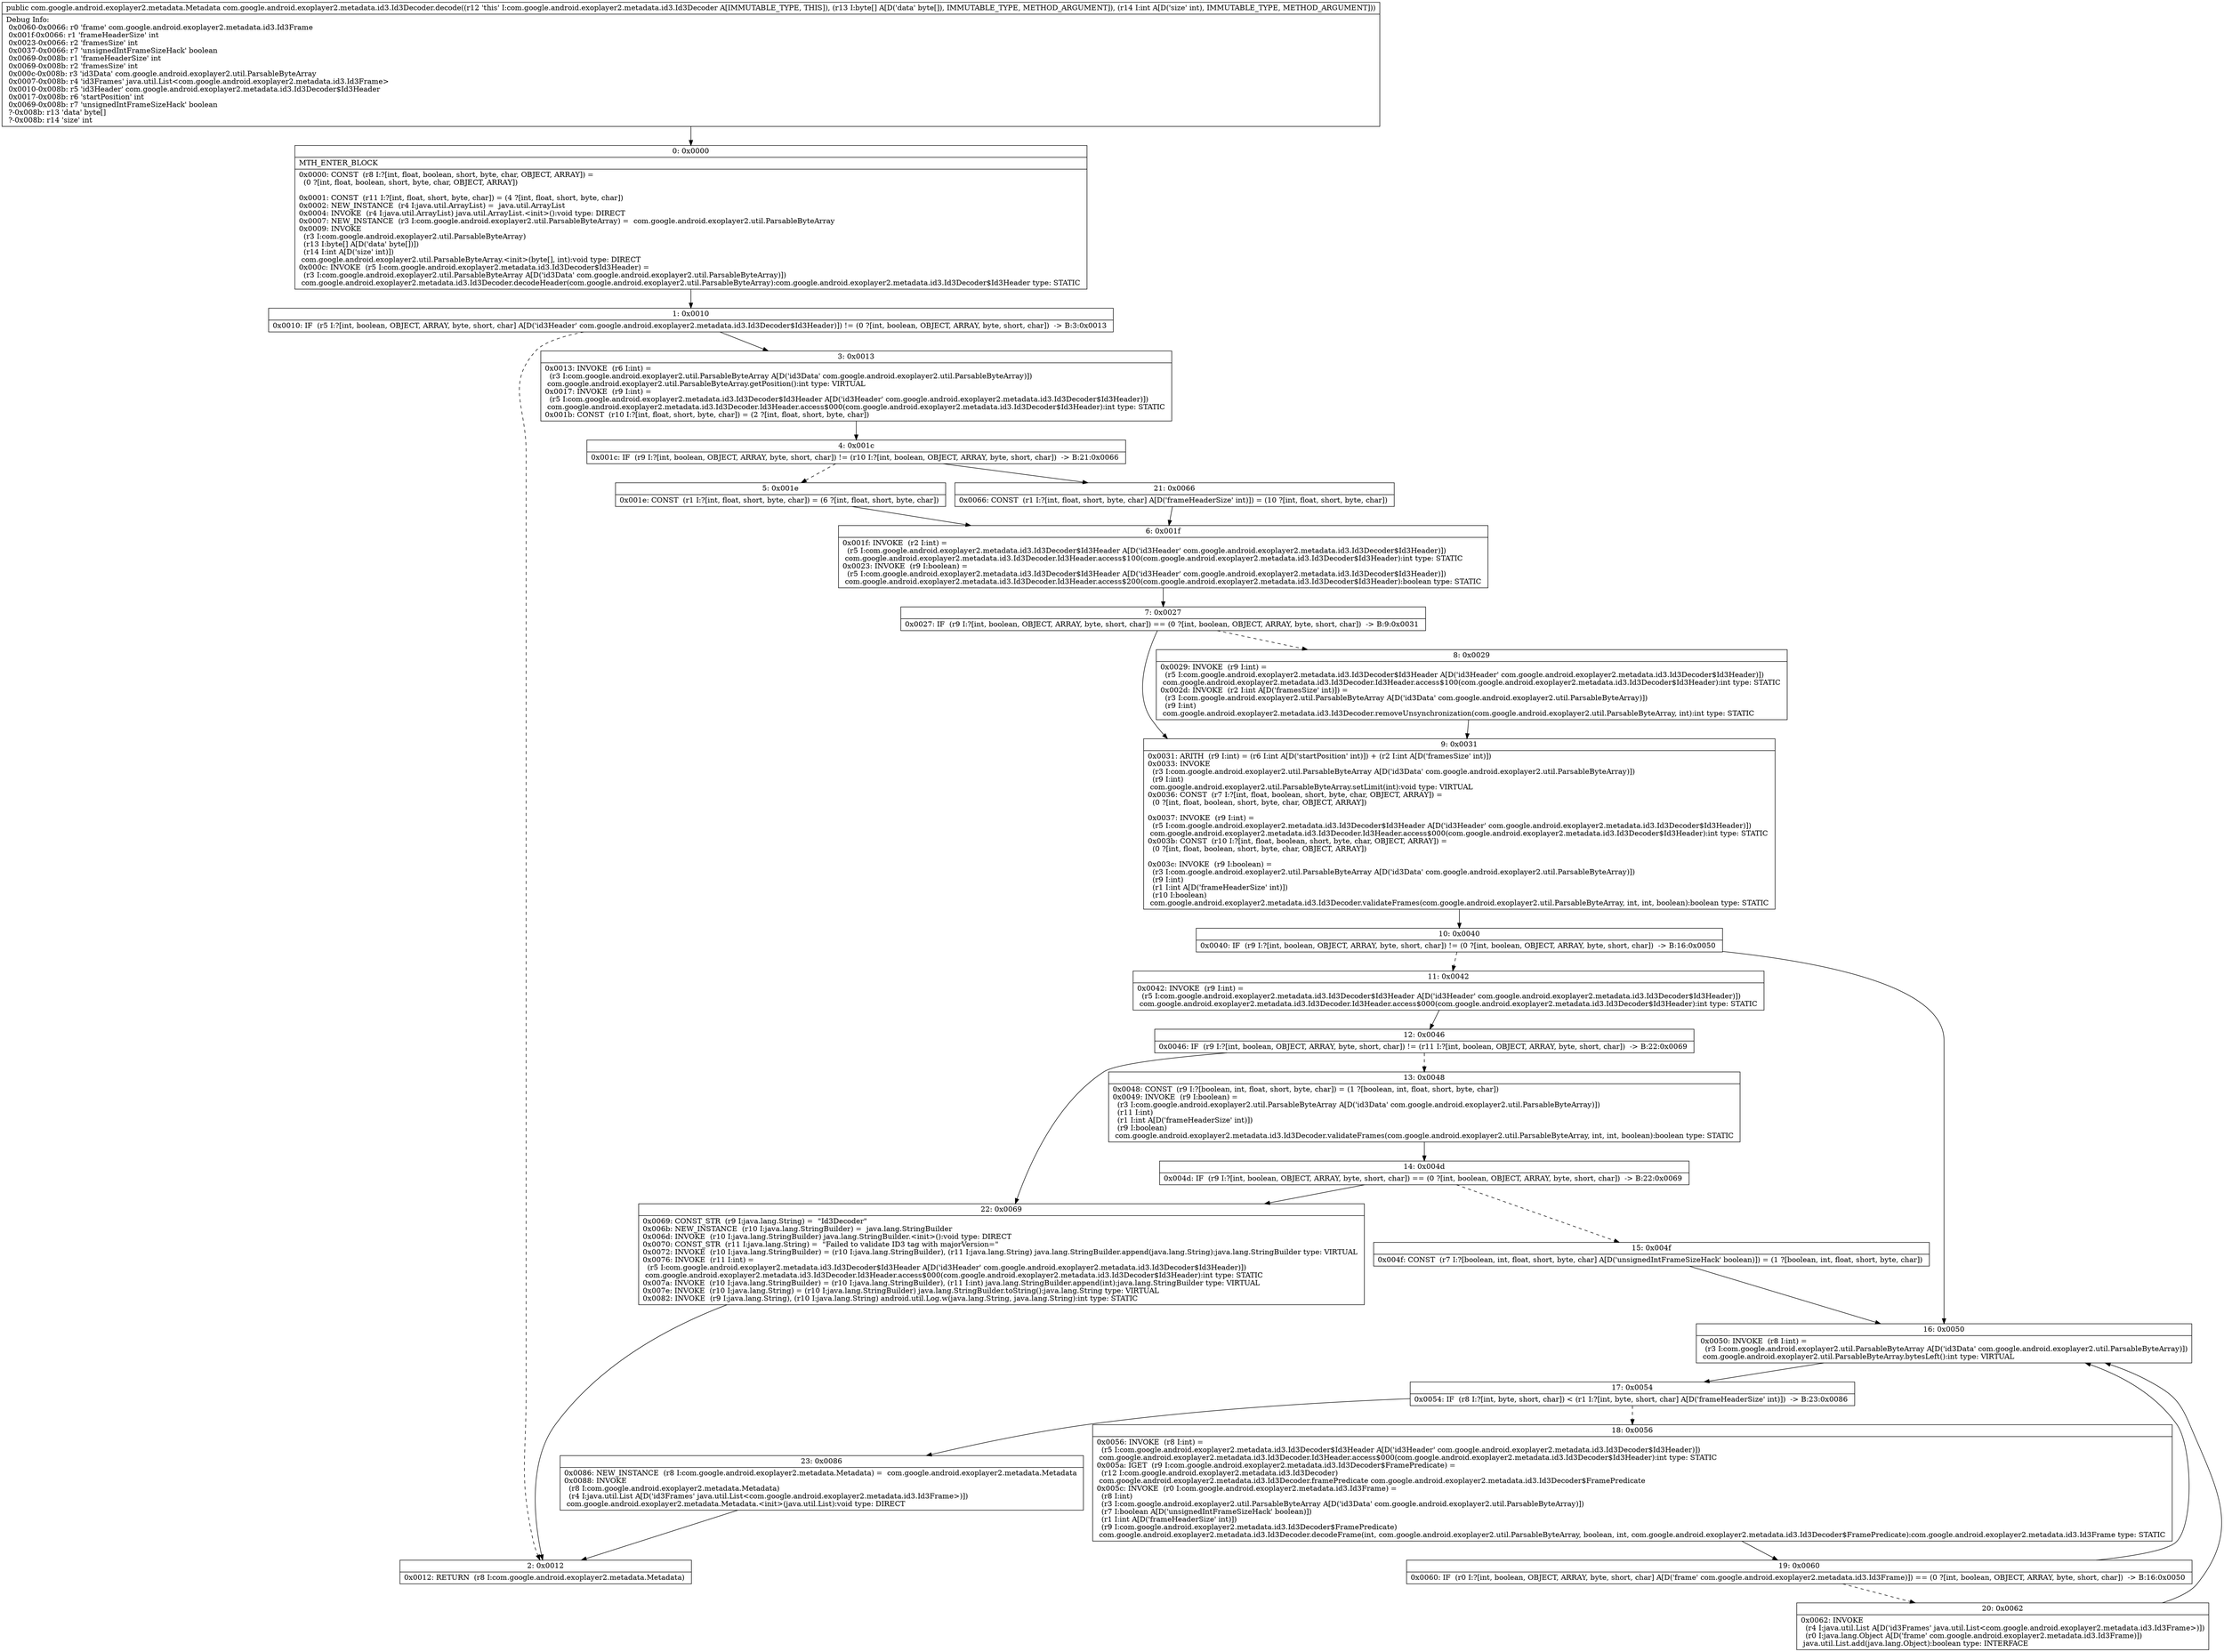 digraph "CFG forcom.google.android.exoplayer2.metadata.id3.Id3Decoder.decode([BI)Lcom\/google\/android\/exoplayer2\/metadata\/Metadata;" {
Node_0 [shape=record,label="{0\:\ 0x0000|MTH_ENTER_BLOCK\l|0x0000: CONST  (r8 I:?[int, float, boolean, short, byte, char, OBJECT, ARRAY]) = \l  (0 ?[int, float, boolean, short, byte, char, OBJECT, ARRAY])\l \l0x0001: CONST  (r11 I:?[int, float, short, byte, char]) = (4 ?[int, float, short, byte, char]) \l0x0002: NEW_INSTANCE  (r4 I:java.util.ArrayList) =  java.util.ArrayList \l0x0004: INVOKE  (r4 I:java.util.ArrayList) java.util.ArrayList.\<init\>():void type: DIRECT \l0x0007: NEW_INSTANCE  (r3 I:com.google.android.exoplayer2.util.ParsableByteArray) =  com.google.android.exoplayer2.util.ParsableByteArray \l0x0009: INVOKE  \l  (r3 I:com.google.android.exoplayer2.util.ParsableByteArray)\l  (r13 I:byte[] A[D('data' byte[])])\l  (r14 I:int A[D('size' int)])\l com.google.android.exoplayer2.util.ParsableByteArray.\<init\>(byte[], int):void type: DIRECT \l0x000c: INVOKE  (r5 I:com.google.android.exoplayer2.metadata.id3.Id3Decoder$Id3Header) = \l  (r3 I:com.google.android.exoplayer2.util.ParsableByteArray A[D('id3Data' com.google.android.exoplayer2.util.ParsableByteArray)])\l com.google.android.exoplayer2.metadata.id3.Id3Decoder.decodeHeader(com.google.android.exoplayer2.util.ParsableByteArray):com.google.android.exoplayer2.metadata.id3.Id3Decoder$Id3Header type: STATIC \l}"];
Node_1 [shape=record,label="{1\:\ 0x0010|0x0010: IF  (r5 I:?[int, boolean, OBJECT, ARRAY, byte, short, char] A[D('id3Header' com.google.android.exoplayer2.metadata.id3.Id3Decoder$Id3Header)]) != (0 ?[int, boolean, OBJECT, ARRAY, byte, short, char])  \-\> B:3:0x0013 \l}"];
Node_2 [shape=record,label="{2\:\ 0x0012|0x0012: RETURN  (r8 I:com.google.android.exoplayer2.metadata.Metadata) \l}"];
Node_3 [shape=record,label="{3\:\ 0x0013|0x0013: INVOKE  (r6 I:int) = \l  (r3 I:com.google.android.exoplayer2.util.ParsableByteArray A[D('id3Data' com.google.android.exoplayer2.util.ParsableByteArray)])\l com.google.android.exoplayer2.util.ParsableByteArray.getPosition():int type: VIRTUAL \l0x0017: INVOKE  (r9 I:int) = \l  (r5 I:com.google.android.exoplayer2.metadata.id3.Id3Decoder$Id3Header A[D('id3Header' com.google.android.exoplayer2.metadata.id3.Id3Decoder$Id3Header)])\l com.google.android.exoplayer2.metadata.id3.Id3Decoder.Id3Header.access$000(com.google.android.exoplayer2.metadata.id3.Id3Decoder$Id3Header):int type: STATIC \l0x001b: CONST  (r10 I:?[int, float, short, byte, char]) = (2 ?[int, float, short, byte, char]) \l}"];
Node_4 [shape=record,label="{4\:\ 0x001c|0x001c: IF  (r9 I:?[int, boolean, OBJECT, ARRAY, byte, short, char]) != (r10 I:?[int, boolean, OBJECT, ARRAY, byte, short, char])  \-\> B:21:0x0066 \l}"];
Node_5 [shape=record,label="{5\:\ 0x001e|0x001e: CONST  (r1 I:?[int, float, short, byte, char]) = (6 ?[int, float, short, byte, char]) \l}"];
Node_6 [shape=record,label="{6\:\ 0x001f|0x001f: INVOKE  (r2 I:int) = \l  (r5 I:com.google.android.exoplayer2.metadata.id3.Id3Decoder$Id3Header A[D('id3Header' com.google.android.exoplayer2.metadata.id3.Id3Decoder$Id3Header)])\l com.google.android.exoplayer2.metadata.id3.Id3Decoder.Id3Header.access$100(com.google.android.exoplayer2.metadata.id3.Id3Decoder$Id3Header):int type: STATIC \l0x0023: INVOKE  (r9 I:boolean) = \l  (r5 I:com.google.android.exoplayer2.metadata.id3.Id3Decoder$Id3Header A[D('id3Header' com.google.android.exoplayer2.metadata.id3.Id3Decoder$Id3Header)])\l com.google.android.exoplayer2.metadata.id3.Id3Decoder.Id3Header.access$200(com.google.android.exoplayer2.metadata.id3.Id3Decoder$Id3Header):boolean type: STATIC \l}"];
Node_7 [shape=record,label="{7\:\ 0x0027|0x0027: IF  (r9 I:?[int, boolean, OBJECT, ARRAY, byte, short, char]) == (0 ?[int, boolean, OBJECT, ARRAY, byte, short, char])  \-\> B:9:0x0031 \l}"];
Node_8 [shape=record,label="{8\:\ 0x0029|0x0029: INVOKE  (r9 I:int) = \l  (r5 I:com.google.android.exoplayer2.metadata.id3.Id3Decoder$Id3Header A[D('id3Header' com.google.android.exoplayer2.metadata.id3.Id3Decoder$Id3Header)])\l com.google.android.exoplayer2.metadata.id3.Id3Decoder.Id3Header.access$100(com.google.android.exoplayer2.metadata.id3.Id3Decoder$Id3Header):int type: STATIC \l0x002d: INVOKE  (r2 I:int A[D('framesSize' int)]) = \l  (r3 I:com.google.android.exoplayer2.util.ParsableByteArray A[D('id3Data' com.google.android.exoplayer2.util.ParsableByteArray)])\l  (r9 I:int)\l com.google.android.exoplayer2.metadata.id3.Id3Decoder.removeUnsynchronization(com.google.android.exoplayer2.util.ParsableByteArray, int):int type: STATIC \l}"];
Node_9 [shape=record,label="{9\:\ 0x0031|0x0031: ARITH  (r9 I:int) = (r6 I:int A[D('startPosition' int)]) + (r2 I:int A[D('framesSize' int)]) \l0x0033: INVOKE  \l  (r3 I:com.google.android.exoplayer2.util.ParsableByteArray A[D('id3Data' com.google.android.exoplayer2.util.ParsableByteArray)])\l  (r9 I:int)\l com.google.android.exoplayer2.util.ParsableByteArray.setLimit(int):void type: VIRTUAL \l0x0036: CONST  (r7 I:?[int, float, boolean, short, byte, char, OBJECT, ARRAY]) = \l  (0 ?[int, float, boolean, short, byte, char, OBJECT, ARRAY])\l \l0x0037: INVOKE  (r9 I:int) = \l  (r5 I:com.google.android.exoplayer2.metadata.id3.Id3Decoder$Id3Header A[D('id3Header' com.google.android.exoplayer2.metadata.id3.Id3Decoder$Id3Header)])\l com.google.android.exoplayer2.metadata.id3.Id3Decoder.Id3Header.access$000(com.google.android.exoplayer2.metadata.id3.Id3Decoder$Id3Header):int type: STATIC \l0x003b: CONST  (r10 I:?[int, float, boolean, short, byte, char, OBJECT, ARRAY]) = \l  (0 ?[int, float, boolean, short, byte, char, OBJECT, ARRAY])\l \l0x003c: INVOKE  (r9 I:boolean) = \l  (r3 I:com.google.android.exoplayer2.util.ParsableByteArray A[D('id3Data' com.google.android.exoplayer2.util.ParsableByteArray)])\l  (r9 I:int)\l  (r1 I:int A[D('frameHeaderSize' int)])\l  (r10 I:boolean)\l com.google.android.exoplayer2.metadata.id3.Id3Decoder.validateFrames(com.google.android.exoplayer2.util.ParsableByteArray, int, int, boolean):boolean type: STATIC \l}"];
Node_10 [shape=record,label="{10\:\ 0x0040|0x0040: IF  (r9 I:?[int, boolean, OBJECT, ARRAY, byte, short, char]) != (0 ?[int, boolean, OBJECT, ARRAY, byte, short, char])  \-\> B:16:0x0050 \l}"];
Node_11 [shape=record,label="{11\:\ 0x0042|0x0042: INVOKE  (r9 I:int) = \l  (r5 I:com.google.android.exoplayer2.metadata.id3.Id3Decoder$Id3Header A[D('id3Header' com.google.android.exoplayer2.metadata.id3.Id3Decoder$Id3Header)])\l com.google.android.exoplayer2.metadata.id3.Id3Decoder.Id3Header.access$000(com.google.android.exoplayer2.metadata.id3.Id3Decoder$Id3Header):int type: STATIC \l}"];
Node_12 [shape=record,label="{12\:\ 0x0046|0x0046: IF  (r9 I:?[int, boolean, OBJECT, ARRAY, byte, short, char]) != (r11 I:?[int, boolean, OBJECT, ARRAY, byte, short, char])  \-\> B:22:0x0069 \l}"];
Node_13 [shape=record,label="{13\:\ 0x0048|0x0048: CONST  (r9 I:?[boolean, int, float, short, byte, char]) = (1 ?[boolean, int, float, short, byte, char]) \l0x0049: INVOKE  (r9 I:boolean) = \l  (r3 I:com.google.android.exoplayer2.util.ParsableByteArray A[D('id3Data' com.google.android.exoplayer2.util.ParsableByteArray)])\l  (r11 I:int)\l  (r1 I:int A[D('frameHeaderSize' int)])\l  (r9 I:boolean)\l com.google.android.exoplayer2.metadata.id3.Id3Decoder.validateFrames(com.google.android.exoplayer2.util.ParsableByteArray, int, int, boolean):boolean type: STATIC \l}"];
Node_14 [shape=record,label="{14\:\ 0x004d|0x004d: IF  (r9 I:?[int, boolean, OBJECT, ARRAY, byte, short, char]) == (0 ?[int, boolean, OBJECT, ARRAY, byte, short, char])  \-\> B:22:0x0069 \l}"];
Node_15 [shape=record,label="{15\:\ 0x004f|0x004f: CONST  (r7 I:?[boolean, int, float, short, byte, char] A[D('unsignedIntFrameSizeHack' boolean)]) = (1 ?[boolean, int, float, short, byte, char]) \l}"];
Node_16 [shape=record,label="{16\:\ 0x0050|0x0050: INVOKE  (r8 I:int) = \l  (r3 I:com.google.android.exoplayer2.util.ParsableByteArray A[D('id3Data' com.google.android.exoplayer2.util.ParsableByteArray)])\l com.google.android.exoplayer2.util.ParsableByteArray.bytesLeft():int type: VIRTUAL \l}"];
Node_17 [shape=record,label="{17\:\ 0x0054|0x0054: IF  (r8 I:?[int, byte, short, char]) \< (r1 I:?[int, byte, short, char] A[D('frameHeaderSize' int)])  \-\> B:23:0x0086 \l}"];
Node_18 [shape=record,label="{18\:\ 0x0056|0x0056: INVOKE  (r8 I:int) = \l  (r5 I:com.google.android.exoplayer2.metadata.id3.Id3Decoder$Id3Header A[D('id3Header' com.google.android.exoplayer2.metadata.id3.Id3Decoder$Id3Header)])\l com.google.android.exoplayer2.metadata.id3.Id3Decoder.Id3Header.access$000(com.google.android.exoplayer2.metadata.id3.Id3Decoder$Id3Header):int type: STATIC \l0x005a: IGET  (r9 I:com.google.android.exoplayer2.metadata.id3.Id3Decoder$FramePredicate) = \l  (r12 I:com.google.android.exoplayer2.metadata.id3.Id3Decoder)\l com.google.android.exoplayer2.metadata.id3.Id3Decoder.framePredicate com.google.android.exoplayer2.metadata.id3.Id3Decoder$FramePredicate \l0x005c: INVOKE  (r0 I:com.google.android.exoplayer2.metadata.id3.Id3Frame) = \l  (r8 I:int)\l  (r3 I:com.google.android.exoplayer2.util.ParsableByteArray A[D('id3Data' com.google.android.exoplayer2.util.ParsableByteArray)])\l  (r7 I:boolean A[D('unsignedIntFrameSizeHack' boolean)])\l  (r1 I:int A[D('frameHeaderSize' int)])\l  (r9 I:com.google.android.exoplayer2.metadata.id3.Id3Decoder$FramePredicate)\l com.google.android.exoplayer2.metadata.id3.Id3Decoder.decodeFrame(int, com.google.android.exoplayer2.util.ParsableByteArray, boolean, int, com.google.android.exoplayer2.metadata.id3.Id3Decoder$FramePredicate):com.google.android.exoplayer2.metadata.id3.Id3Frame type: STATIC \l}"];
Node_19 [shape=record,label="{19\:\ 0x0060|0x0060: IF  (r0 I:?[int, boolean, OBJECT, ARRAY, byte, short, char] A[D('frame' com.google.android.exoplayer2.metadata.id3.Id3Frame)]) == (0 ?[int, boolean, OBJECT, ARRAY, byte, short, char])  \-\> B:16:0x0050 \l}"];
Node_20 [shape=record,label="{20\:\ 0x0062|0x0062: INVOKE  \l  (r4 I:java.util.List A[D('id3Frames' java.util.List\<com.google.android.exoplayer2.metadata.id3.Id3Frame\>)])\l  (r0 I:java.lang.Object A[D('frame' com.google.android.exoplayer2.metadata.id3.Id3Frame)])\l java.util.List.add(java.lang.Object):boolean type: INTERFACE \l}"];
Node_21 [shape=record,label="{21\:\ 0x0066|0x0066: CONST  (r1 I:?[int, float, short, byte, char] A[D('frameHeaderSize' int)]) = (10 ?[int, float, short, byte, char]) \l}"];
Node_22 [shape=record,label="{22\:\ 0x0069|0x0069: CONST_STR  (r9 I:java.lang.String) =  \"Id3Decoder\" \l0x006b: NEW_INSTANCE  (r10 I:java.lang.StringBuilder) =  java.lang.StringBuilder \l0x006d: INVOKE  (r10 I:java.lang.StringBuilder) java.lang.StringBuilder.\<init\>():void type: DIRECT \l0x0070: CONST_STR  (r11 I:java.lang.String) =  \"Failed to validate ID3 tag with majorVersion=\" \l0x0072: INVOKE  (r10 I:java.lang.StringBuilder) = (r10 I:java.lang.StringBuilder), (r11 I:java.lang.String) java.lang.StringBuilder.append(java.lang.String):java.lang.StringBuilder type: VIRTUAL \l0x0076: INVOKE  (r11 I:int) = \l  (r5 I:com.google.android.exoplayer2.metadata.id3.Id3Decoder$Id3Header A[D('id3Header' com.google.android.exoplayer2.metadata.id3.Id3Decoder$Id3Header)])\l com.google.android.exoplayer2.metadata.id3.Id3Decoder.Id3Header.access$000(com.google.android.exoplayer2.metadata.id3.Id3Decoder$Id3Header):int type: STATIC \l0x007a: INVOKE  (r10 I:java.lang.StringBuilder) = (r10 I:java.lang.StringBuilder), (r11 I:int) java.lang.StringBuilder.append(int):java.lang.StringBuilder type: VIRTUAL \l0x007e: INVOKE  (r10 I:java.lang.String) = (r10 I:java.lang.StringBuilder) java.lang.StringBuilder.toString():java.lang.String type: VIRTUAL \l0x0082: INVOKE  (r9 I:java.lang.String), (r10 I:java.lang.String) android.util.Log.w(java.lang.String, java.lang.String):int type: STATIC \l}"];
Node_23 [shape=record,label="{23\:\ 0x0086|0x0086: NEW_INSTANCE  (r8 I:com.google.android.exoplayer2.metadata.Metadata) =  com.google.android.exoplayer2.metadata.Metadata \l0x0088: INVOKE  \l  (r8 I:com.google.android.exoplayer2.metadata.Metadata)\l  (r4 I:java.util.List A[D('id3Frames' java.util.List\<com.google.android.exoplayer2.metadata.id3.Id3Frame\>)])\l com.google.android.exoplayer2.metadata.Metadata.\<init\>(java.util.List):void type: DIRECT \l}"];
MethodNode[shape=record,label="{public com.google.android.exoplayer2.metadata.Metadata com.google.android.exoplayer2.metadata.id3.Id3Decoder.decode((r12 'this' I:com.google.android.exoplayer2.metadata.id3.Id3Decoder A[IMMUTABLE_TYPE, THIS]), (r13 I:byte[] A[D('data' byte[]), IMMUTABLE_TYPE, METHOD_ARGUMENT]), (r14 I:int A[D('size' int), IMMUTABLE_TYPE, METHOD_ARGUMENT]))  | Debug Info:\l  0x0060\-0x0066: r0 'frame' com.google.android.exoplayer2.metadata.id3.Id3Frame\l  0x001f\-0x0066: r1 'frameHeaderSize' int\l  0x0023\-0x0066: r2 'framesSize' int\l  0x0037\-0x0066: r7 'unsignedIntFrameSizeHack' boolean\l  0x0069\-0x008b: r1 'frameHeaderSize' int\l  0x0069\-0x008b: r2 'framesSize' int\l  0x000c\-0x008b: r3 'id3Data' com.google.android.exoplayer2.util.ParsableByteArray\l  0x0007\-0x008b: r4 'id3Frames' java.util.List\<com.google.android.exoplayer2.metadata.id3.Id3Frame\>\l  0x0010\-0x008b: r5 'id3Header' com.google.android.exoplayer2.metadata.id3.Id3Decoder$Id3Header\l  0x0017\-0x008b: r6 'startPosition' int\l  0x0069\-0x008b: r7 'unsignedIntFrameSizeHack' boolean\l  ?\-0x008b: r13 'data' byte[]\l  ?\-0x008b: r14 'size' int\l}"];
MethodNode -> Node_0;
Node_0 -> Node_1;
Node_1 -> Node_2[style=dashed];
Node_1 -> Node_3;
Node_3 -> Node_4;
Node_4 -> Node_5[style=dashed];
Node_4 -> Node_21;
Node_5 -> Node_6;
Node_6 -> Node_7;
Node_7 -> Node_8[style=dashed];
Node_7 -> Node_9;
Node_8 -> Node_9;
Node_9 -> Node_10;
Node_10 -> Node_11[style=dashed];
Node_10 -> Node_16;
Node_11 -> Node_12;
Node_12 -> Node_13[style=dashed];
Node_12 -> Node_22;
Node_13 -> Node_14;
Node_14 -> Node_15[style=dashed];
Node_14 -> Node_22;
Node_15 -> Node_16;
Node_16 -> Node_17;
Node_17 -> Node_18[style=dashed];
Node_17 -> Node_23;
Node_18 -> Node_19;
Node_19 -> Node_16;
Node_19 -> Node_20[style=dashed];
Node_20 -> Node_16;
Node_21 -> Node_6;
Node_22 -> Node_2;
Node_23 -> Node_2;
}

